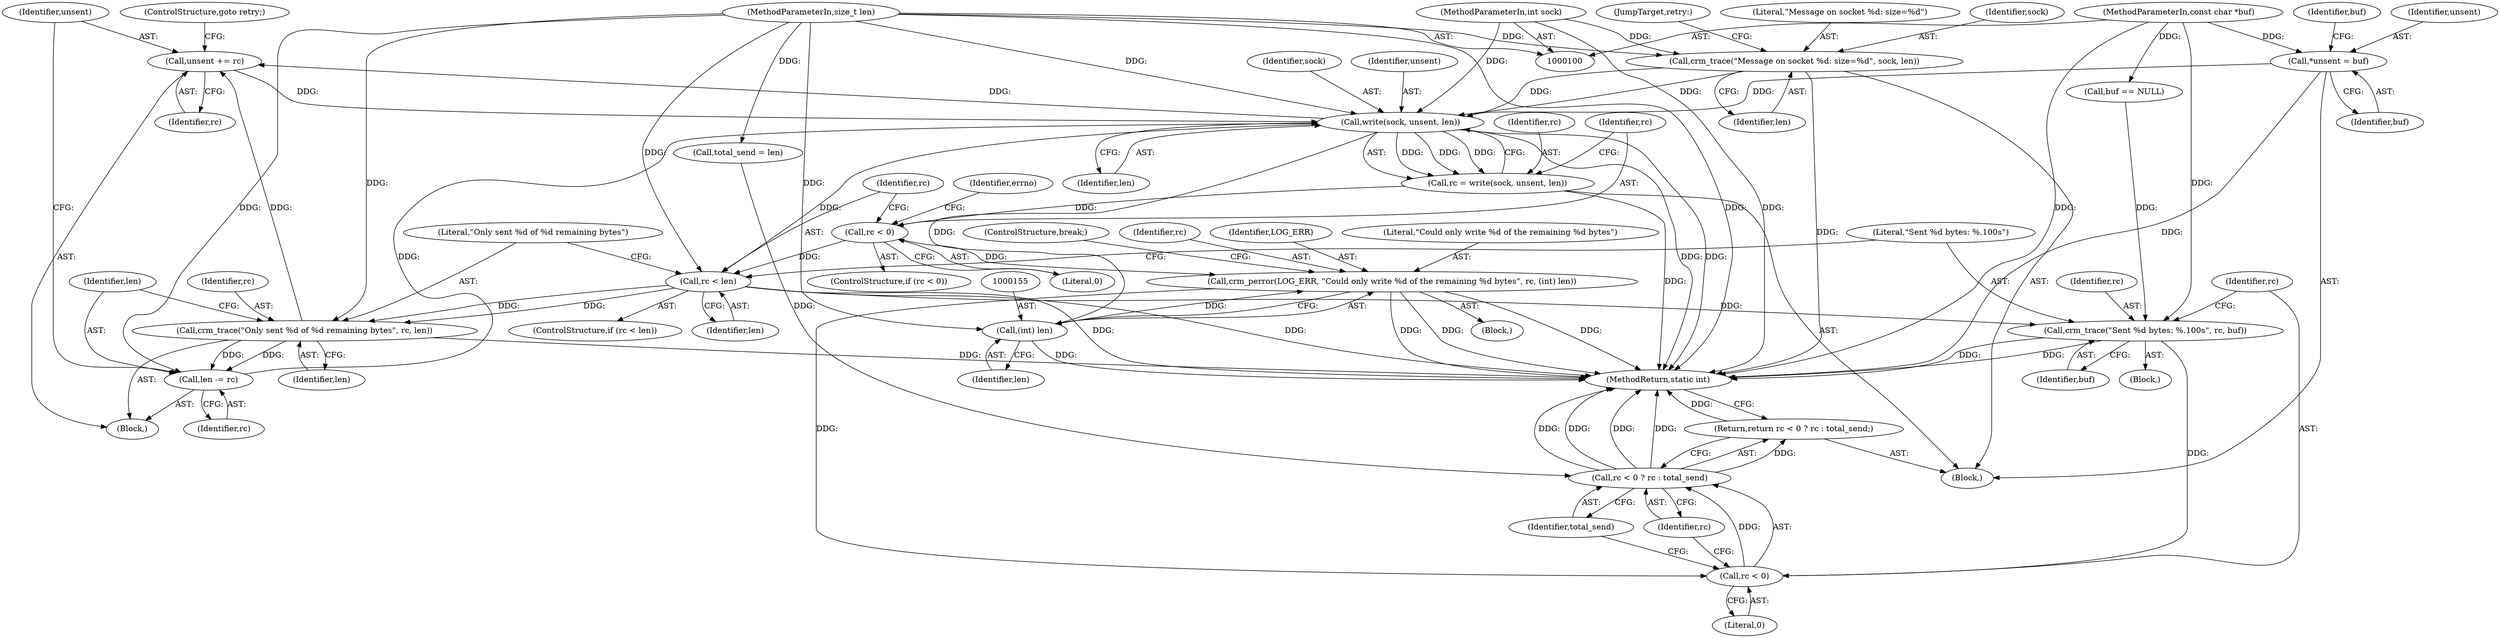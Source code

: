 digraph "0_pacemaker_564f7cc2a51dcd2f28ab12a13394f31be5aa3c93_14@pointer" {
"1000171" [label="(Call,unsent += rc)"];
"1000164" [label="(Call,crm_trace(\"Only sent %d of %d remaining bytes\", rc, len))"];
"1000160" [label="(Call,rc < len)"];
"1000137" [label="(Call,rc < 0)"];
"1000130" [label="(Call,rc = write(sock, unsent, len))"];
"1000132" [label="(Call,write(sock, unsent, len))"];
"1000125" [label="(Call,crm_trace(\"Message on socket %d: size=%d\", sock, len))"];
"1000101" [label="(MethodParameterIn,int sock)"];
"1000103" [label="(MethodParameterIn,size_t len)"];
"1000171" [label="(Call,unsent += rc)"];
"1000110" [label="(Call,*unsent = buf)"];
"1000102" [label="(MethodParameterIn,const char *buf)"];
"1000168" [label="(Call,len -= rc)"];
"1000150" [label="(Call,crm_perror(LOG_ERR, \"Could only write %d of the remaining %d bytes\", rc, (int) len))"];
"1000183" [label="(Call,rc < 0)"];
"1000182" [label="(Call,rc < 0 ? rc : total_send)"];
"1000181" [label="(Return,return rc < 0 ? rc : total_send;)"];
"1000177" [label="(Call,crm_trace(\"Sent %d bytes: %.100s\", rc, buf))"];
"1000154" [label="(Call,(int) len)"];
"1000187" [label="(Identifier,total_send)"];
"1000130" [label="(Call,rc = write(sock, unsent, len))"];
"1000131" [label="(Identifier,rc)"];
"1000172" [label="(Identifier,unsent)"];
"1000142" [label="(Identifier,errno)"];
"1000165" [label="(Literal,\"Only sent %d of %d remaining bytes\")"];
"1000185" [label="(Literal,0)"];
"1000115" [label="(Call,buf == NULL)"];
"1000183" [label="(Call,rc < 0)"];
"1000186" [label="(Identifier,rc)"];
"1000161" [label="(Identifier,rc)"];
"1000170" [label="(Identifier,rc)"];
"1000137" [label="(Call,rc < 0)"];
"1000150" [label="(Call,crm_perror(LOG_ERR, \"Could only write %d of the remaining %d bytes\", rc, (int) len))"];
"1000122" [label="(Call,total_send = len)"];
"1000164" [label="(Call,crm_trace(\"Only sent %d of %d remaining bytes\", rc, len))"];
"1000163" [label="(Block,)"];
"1000168" [label="(Call,len -= rc)"];
"1000176" [label="(Block,)"];
"1000162" [label="(Identifier,len)"];
"1000136" [label="(ControlStructure,if (rc < 0))"];
"1000177" [label="(Call,crm_trace(\"Sent %d bytes: %.100s\", rc, buf))"];
"1000166" [label="(Identifier,rc)"];
"1000143" [label="(Block,)"];
"1000126" [label="(Literal,\"Message on socket %d: size=%d\")"];
"1000152" [label="(Literal,\"Could only write %d of the remaining %d bytes\")"];
"1000134" [label="(Identifier,unsent)"];
"1000116" [label="(Identifier,buf)"];
"1000181" [label="(Return,return rc < 0 ? rc : total_send;)"];
"1000180" [label="(Identifier,buf)"];
"1000127" [label="(Identifier,sock)"];
"1000167" [label="(Identifier,len)"];
"1000159" [label="(ControlStructure,if (rc < len))"];
"1000125" [label="(Call,crm_trace(\"Message on socket %d: size=%d\", sock, len))"];
"1000184" [label="(Identifier,rc)"];
"1000138" [label="(Identifier,rc)"];
"1000132" [label="(Call,write(sock, unsent, len))"];
"1000111" [label="(Identifier,unsent)"];
"1000135" [label="(Identifier,len)"];
"1000178" [label="(Literal,\"Sent %d bytes: %.100s\")"];
"1000174" [label="(ControlStructure,goto retry;)"];
"1000157" [label="(ControlStructure,break;)"];
"1000128" [label="(Identifier,len)"];
"1000188" [label="(MethodReturn,static int)"];
"1000139" [label="(Literal,0)"];
"1000112" [label="(Identifier,buf)"];
"1000169" [label="(Identifier,len)"];
"1000153" [label="(Identifier,rc)"];
"1000171" [label="(Call,unsent += rc)"];
"1000102" [label="(MethodParameterIn,const char *buf)"];
"1000101" [label="(MethodParameterIn,int sock)"];
"1000173" [label="(Identifier,rc)"];
"1000156" [label="(Identifier,len)"];
"1000151" [label="(Identifier,LOG_ERR)"];
"1000110" [label="(Call,*unsent = buf)"];
"1000179" [label="(Identifier,rc)"];
"1000129" [label="(JumpTarget,retry:)"];
"1000104" [label="(Block,)"];
"1000133" [label="(Identifier,sock)"];
"1000160" [label="(Call,rc < len)"];
"1000154" [label="(Call,(int) len)"];
"1000103" [label="(MethodParameterIn,size_t len)"];
"1000182" [label="(Call,rc < 0 ? rc : total_send)"];
"1000171" -> "1000163"  [label="AST: "];
"1000171" -> "1000173"  [label="CFG: "];
"1000172" -> "1000171"  [label="AST: "];
"1000173" -> "1000171"  [label="AST: "];
"1000174" -> "1000171"  [label="CFG: "];
"1000171" -> "1000132"  [label="DDG: "];
"1000164" -> "1000171"  [label="DDG: "];
"1000132" -> "1000171"  [label="DDG: "];
"1000164" -> "1000163"  [label="AST: "];
"1000164" -> "1000167"  [label="CFG: "];
"1000165" -> "1000164"  [label="AST: "];
"1000166" -> "1000164"  [label="AST: "];
"1000167" -> "1000164"  [label="AST: "];
"1000169" -> "1000164"  [label="CFG: "];
"1000164" -> "1000188"  [label="DDG: "];
"1000160" -> "1000164"  [label="DDG: "];
"1000160" -> "1000164"  [label="DDG: "];
"1000103" -> "1000164"  [label="DDG: "];
"1000164" -> "1000168"  [label="DDG: "];
"1000164" -> "1000168"  [label="DDG: "];
"1000160" -> "1000159"  [label="AST: "];
"1000160" -> "1000162"  [label="CFG: "];
"1000161" -> "1000160"  [label="AST: "];
"1000162" -> "1000160"  [label="AST: "];
"1000165" -> "1000160"  [label="CFG: "];
"1000178" -> "1000160"  [label="CFG: "];
"1000160" -> "1000188"  [label="DDG: "];
"1000160" -> "1000188"  [label="DDG: "];
"1000137" -> "1000160"  [label="DDG: "];
"1000132" -> "1000160"  [label="DDG: "];
"1000103" -> "1000160"  [label="DDG: "];
"1000160" -> "1000177"  [label="DDG: "];
"1000137" -> "1000136"  [label="AST: "];
"1000137" -> "1000139"  [label="CFG: "];
"1000138" -> "1000137"  [label="AST: "];
"1000139" -> "1000137"  [label="AST: "];
"1000142" -> "1000137"  [label="CFG: "];
"1000161" -> "1000137"  [label="CFG: "];
"1000130" -> "1000137"  [label="DDG: "];
"1000137" -> "1000150"  [label="DDG: "];
"1000130" -> "1000104"  [label="AST: "];
"1000130" -> "1000132"  [label="CFG: "];
"1000131" -> "1000130"  [label="AST: "];
"1000132" -> "1000130"  [label="AST: "];
"1000138" -> "1000130"  [label="CFG: "];
"1000130" -> "1000188"  [label="DDG: "];
"1000132" -> "1000130"  [label="DDG: "];
"1000132" -> "1000130"  [label="DDG: "];
"1000132" -> "1000130"  [label="DDG: "];
"1000132" -> "1000135"  [label="CFG: "];
"1000133" -> "1000132"  [label="AST: "];
"1000134" -> "1000132"  [label="AST: "];
"1000135" -> "1000132"  [label="AST: "];
"1000132" -> "1000188"  [label="DDG: "];
"1000132" -> "1000188"  [label="DDG: "];
"1000125" -> "1000132"  [label="DDG: "];
"1000125" -> "1000132"  [label="DDG: "];
"1000101" -> "1000132"  [label="DDG: "];
"1000110" -> "1000132"  [label="DDG: "];
"1000168" -> "1000132"  [label="DDG: "];
"1000103" -> "1000132"  [label="DDG: "];
"1000132" -> "1000154"  [label="DDG: "];
"1000125" -> "1000104"  [label="AST: "];
"1000125" -> "1000128"  [label="CFG: "];
"1000126" -> "1000125"  [label="AST: "];
"1000127" -> "1000125"  [label="AST: "];
"1000128" -> "1000125"  [label="AST: "];
"1000129" -> "1000125"  [label="CFG: "];
"1000125" -> "1000188"  [label="DDG: "];
"1000101" -> "1000125"  [label="DDG: "];
"1000103" -> "1000125"  [label="DDG: "];
"1000101" -> "1000100"  [label="AST: "];
"1000101" -> "1000188"  [label="DDG: "];
"1000103" -> "1000100"  [label="AST: "];
"1000103" -> "1000188"  [label="DDG: "];
"1000103" -> "1000122"  [label="DDG: "];
"1000103" -> "1000154"  [label="DDG: "];
"1000103" -> "1000168"  [label="DDG: "];
"1000110" -> "1000104"  [label="AST: "];
"1000110" -> "1000112"  [label="CFG: "];
"1000111" -> "1000110"  [label="AST: "];
"1000112" -> "1000110"  [label="AST: "];
"1000116" -> "1000110"  [label="CFG: "];
"1000110" -> "1000188"  [label="DDG: "];
"1000102" -> "1000110"  [label="DDG: "];
"1000102" -> "1000100"  [label="AST: "];
"1000102" -> "1000188"  [label="DDG: "];
"1000102" -> "1000115"  [label="DDG: "];
"1000102" -> "1000177"  [label="DDG: "];
"1000168" -> "1000163"  [label="AST: "];
"1000168" -> "1000170"  [label="CFG: "];
"1000169" -> "1000168"  [label="AST: "];
"1000170" -> "1000168"  [label="AST: "];
"1000172" -> "1000168"  [label="CFG: "];
"1000150" -> "1000143"  [label="AST: "];
"1000150" -> "1000154"  [label="CFG: "];
"1000151" -> "1000150"  [label="AST: "];
"1000152" -> "1000150"  [label="AST: "];
"1000153" -> "1000150"  [label="AST: "];
"1000154" -> "1000150"  [label="AST: "];
"1000157" -> "1000150"  [label="CFG: "];
"1000150" -> "1000188"  [label="DDG: "];
"1000150" -> "1000188"  [label="DDG: "];
"1000150" -> "1000188"  [label="DDG: "];
"1000154" -> "1000150"  [label="DDG: "];
"1000150" -> "1000183"  [label="DDG: "];
"1000183" -> "1000182"  [label="AST: "];
"1000183" -> "1000185"  [label="CFG: "];
"1000184" -> "1000183"  [label="AST: "];
"1000185" -> "1000183"  [label="AST: "];
"1000186" -> "1000183"  [label="CFG: "];
"1000187" -> "1000183"  [label="CFG: "];
"1000183" -> "1000182"  [label="DDG: "];
"1000177" -> "1000183"  [label="DDG: "];
"1000182" -> "1000181"  [label="AST: "];
"1000182" -> "1000186"  [label="CFG: "];
"1000182" -> "1000187"  [label="CFG: "];
"1000186" -> "1000182"  [label="AST: "];
"1000187" -> "1000182"  [label="AST: "];
"1000181" -> "1000182"  [label="CFG: "];
"1000182" -> "1000188"  [label="DDG: "];
"1000182" -> "1000188"  [label="DDG: "];
"1000182" -> "1000188"  [label="DDG: "];
"1000182" -> "1000188"  [label="DDG: "];
"1000182" -> "1000181"  [label="DDG: "];
"1000122" -> "1000182"  [label="DDG: "];
"1000181" -> "1000104"  [label="AST: "];
"1000188" -> "1000181"  [label="CFG: "];
"1000181" -> "1000188"  [label="DDG: "];
"1000177" -> "1000176"  [label="AST: "];
"1000177" -> "1000180"  [label="CFG: "];
"1000178" -> "1000177"  [label="AST: "];
"1000179" -> "1000177"  [label="AST: "];
"1000180" -> "1000177"  [label="AST: "];
"1000184" -> "1000177"  [label="CFG: "];
"1000177" -> "1000188"  [label="DDG: "];
"1000177" -> "1000188"  [label="DDG: "];
"1000115" -> "1000177"  [label="DDG: "];
"1000154" -> "1000156"  [label="CFG: "];
"1000155" -> "1000154"  [label="AST: "];
"1000156" -> "1000154"  [label="AST: "];
"1000154" -> "1000188"  [label="DDG: "];
}
